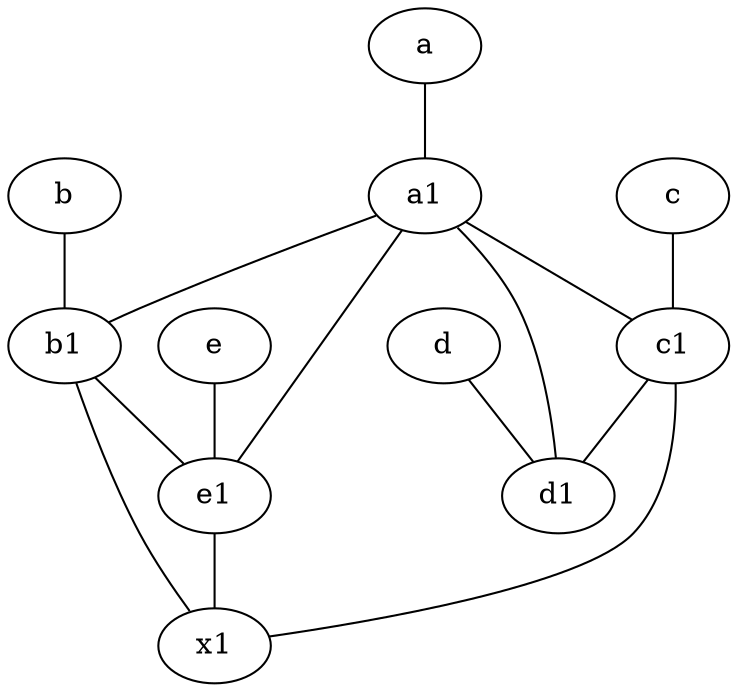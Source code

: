graph {
	x1
	a [pos="8,2!"]
	c1 [pos="4.5,3!"]
	d1 [pos="3,5!"]
	d [pos="2,5!"]
	c [pos="4.5,2!"]
	e [pos="7,9!"]
	a1 [pos="8,3!"]
	b [pos="10,4!"]
	b1 [pos="9,4!"]
	e1 [pos="7,7!"]
	b1 -- x1
	e -- e1
	c1 -- x1
	a1 -- d1
	a -- a1
	c -- c1
	d -- d1
	e1 -- x1
	b1 -- e1
	a1 -- b1
	a1 -- e1
	b -- b1
	a1 -- c1
	c1 -- d1
}
